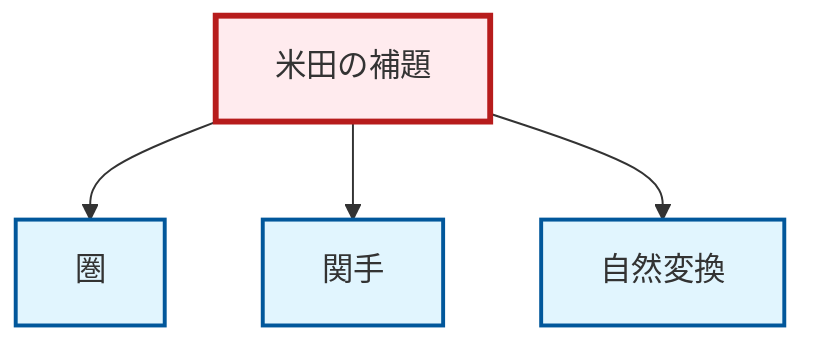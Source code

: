 graph TD
    classDef definition fill:#e1f5fe,stroke:#01579b,stroke-width:2px
    classDef theorem fill:#f3e5f5,stroke:#4a148c,stroke-width:2px
    classDef axiom fill:#fff3e0,stroke:#e65100,stroke-width:2px
    classDef example fill:#e8f5e9,stroke:#1b5e20,stroke-width:2px
    classDef current fill:#ffebee,stroke:#b71c1c,stroke-width:3px
    def-natural-transformation["自然変換"]:::definition
    thm-yoneda["米田の補題"]:::theorem
    def-functor["関手"]:::definition
    def-category["圏"]:::definition
    thm-yoneda --> def-category
    thm-yoneda --> def-functor
    thm-yoneda --> def-natural-transformation
    class thm-yoneda current